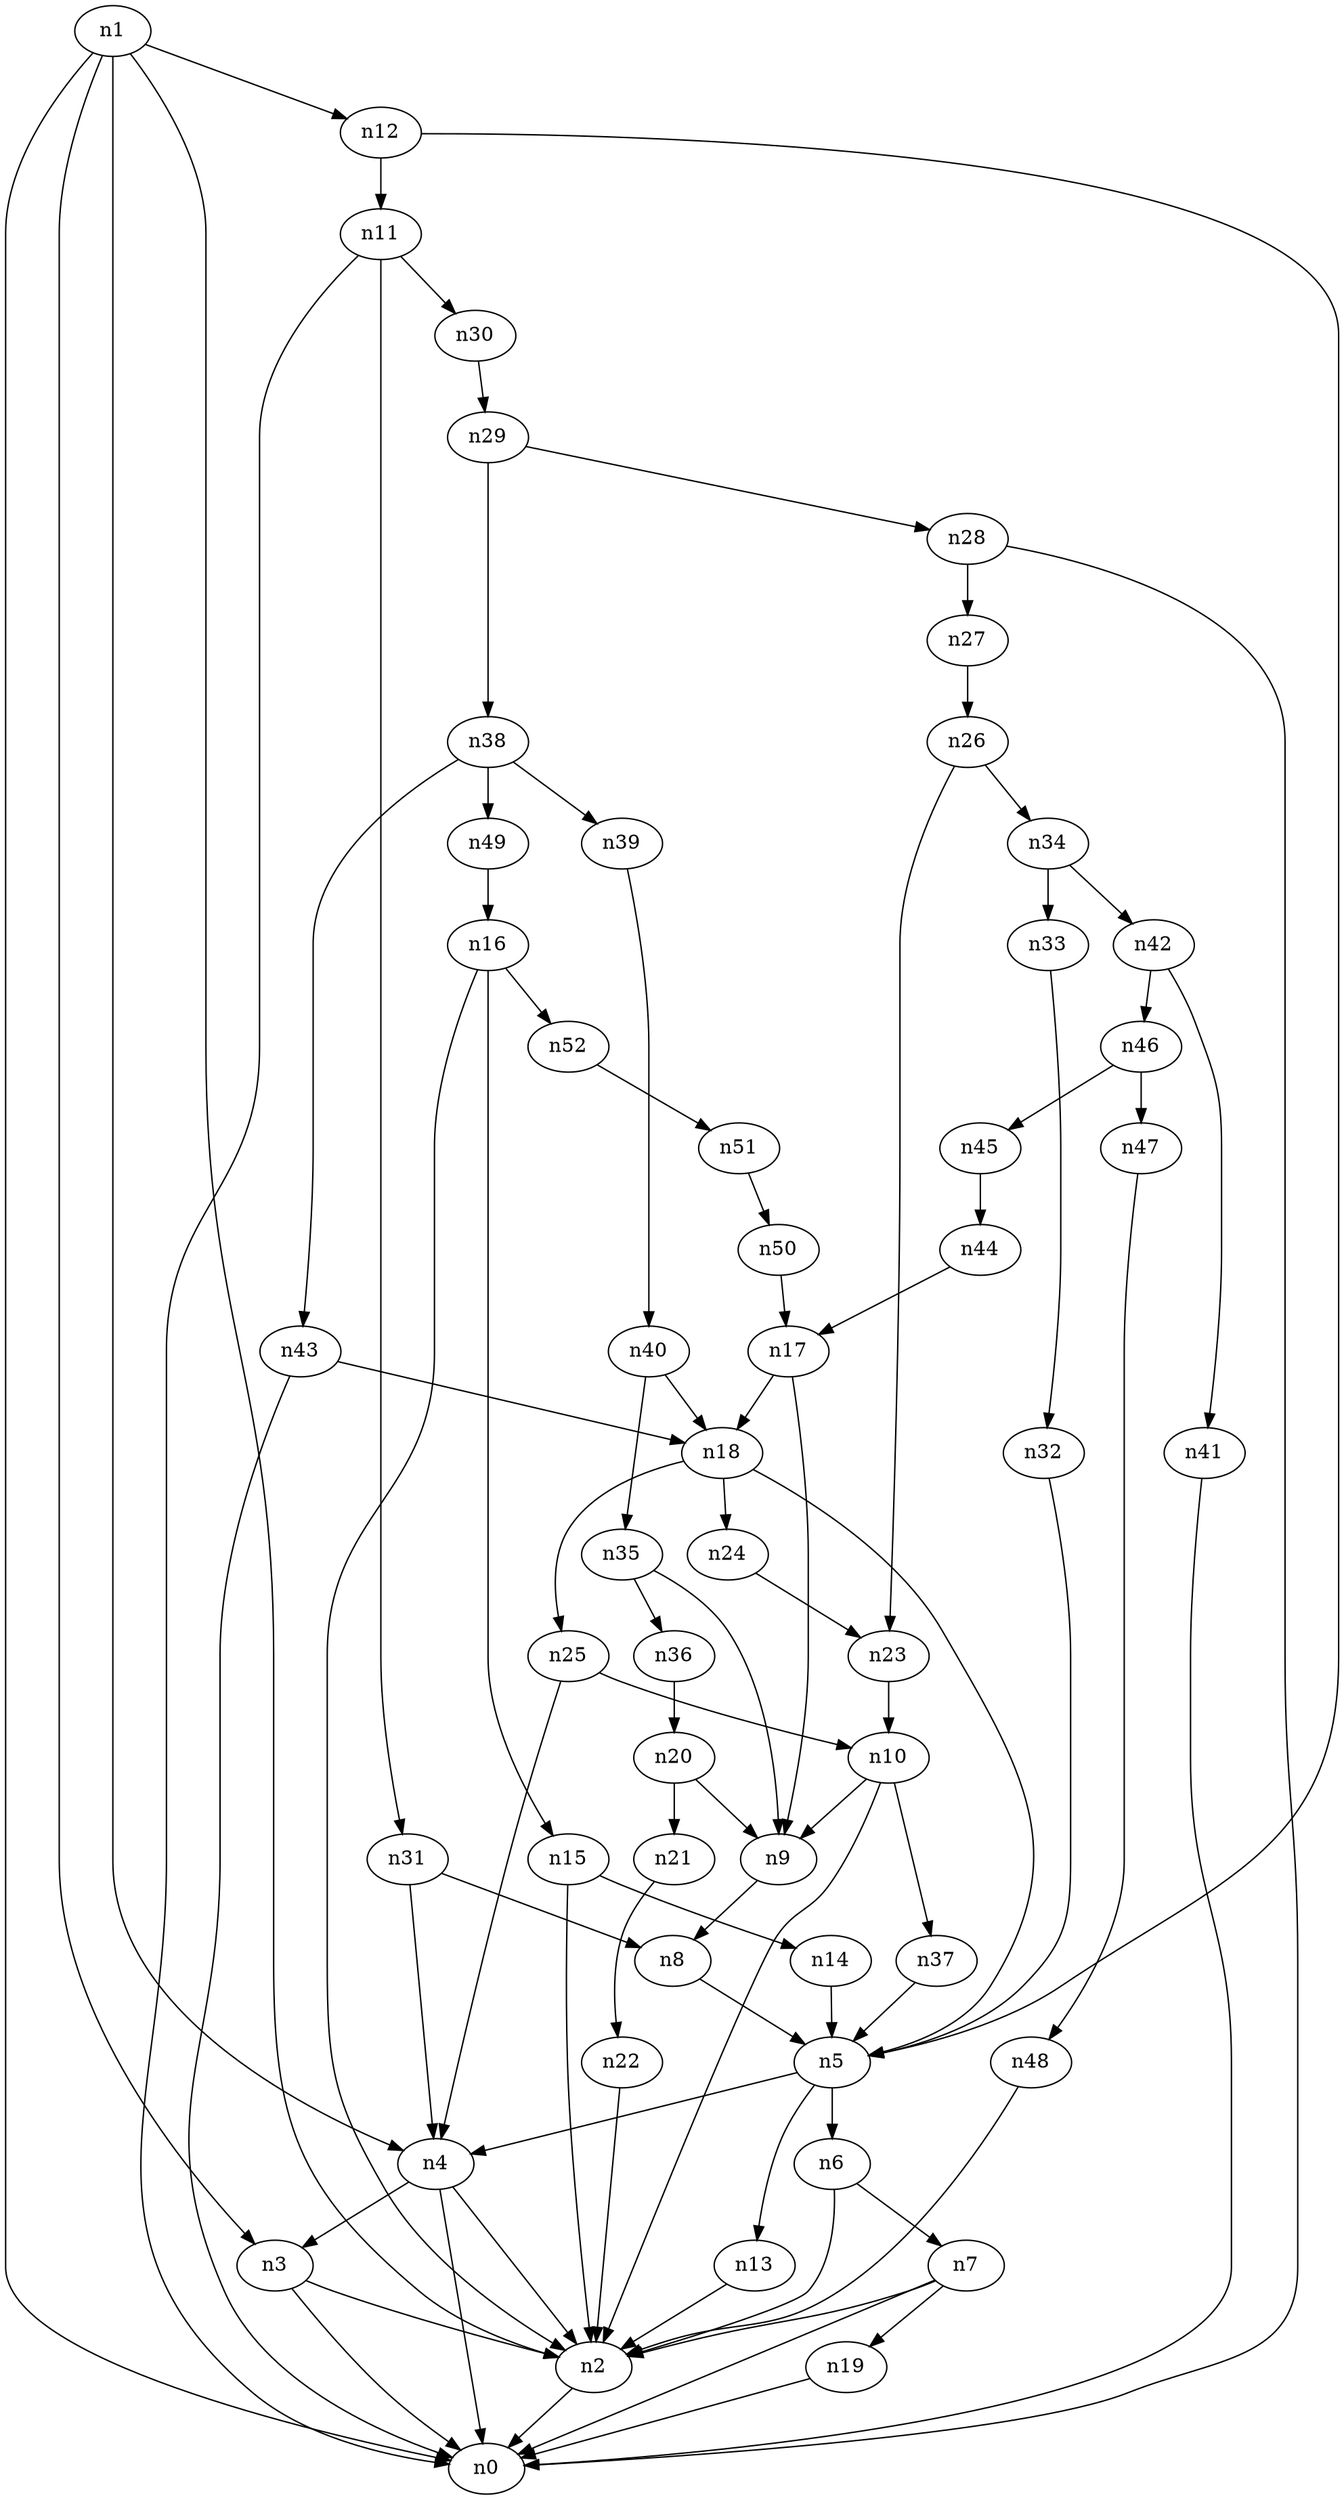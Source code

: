 digraph G {
	n1 -> n0	 [_graphml_id=e0];
	n1 -> n2	 [_graphml_id=e1];
	n1 -> n3	 [_graphml_id=e6];
	n1 -> n4	 [_graphml_id=e9];
	n1 -> n12	 [_graphml_id=e25];
	n2 -> n0	 [_graphml_id=e5];
	n3 -> n0	 [_graphml_id=e8];
	n3 -> n2	 [_graphml_id=e2];
	n4 -> n0	 [_graphml_id=e4];
	n4 -> n2	 [_graphml_id=e7];
	n4 -> n3	 [_graphml_id=e3];
	n5 -> n4	 [_graphml_id=e10];
	n5 -> n6	 [_graphml_id=e11];
	n5 -> n13	 [_graphml_id=e24];
	n6 -> n2	 [_graphml_id=e12];
	n6 -> n7	 [_graphml_id=e15];
	n7 -> n0	 [_graphml_id=e14];
	n7 -> n2	 [_graphml_id=e13];
	n7 -> n19	 [_graphml_id=e34];
	n8 -> n5	 [_graphml_id=e16];
	n9 -> n8	 [_graphml_id=e17];
	n10 -> n2	 [_graphml_id=e19];
	n10 -> n9	 [_graphml_id=e18];
	n10 -> n37	 [_graphml_id=e62];
	n11 -> n0	 [_graphml_id=e20];
	n11 -> n30	 [_graphml_id=e52];
	n11 -> n31	 [_graphml_id=e53];
	n12 -> n5	 [_graphml_id=e22];
	n12 -> n11	 [_graphml_id=e21];
	n13 -> n2	 [_graphml_id=e23];
	n14 -> n5	 [_graphml_id=e26];
	n15 -> n2	 [_graphml_id=e35];
	n15 -> n14	 [_graphml_id=e27];
	n16 -> n2	 [_graphml_id=e29];
	n16 -> n15	 [_graphml_id=e28];
	n16 -> n52	 [_graphml_id=e88];
	n17 -> n9	 [_graphml_id=e30];
	n17 -> n18	 [_graphml_id=e31];
	n18 -> n5	 [_graphml_id=e32];
	n18 -> n24	 [_graphml_id=e42];
	n18 -> n25	 [_graphml_id=e44];
	n19 -> n0	 [_graphml_id=e33];
	n20 -> n9	 [_graphml_id=e36];
	n20 -> n21	 [_graphml_id=e37];
	n21 -> n22	 [_graphml_id=e38];
	n22 -> n2	 [_graphml_id=e39];
	n23 -> n10	 [_graphml_id=e40];
	n24 -> n23	 [_graphml_id=e41];
	n25 -> n4	 [_graphml_id=e45];
	n25 -> n10	 [_graphml_id=e43];
	n26 -> n23	 [_graphml_id=e46];
	n26 -> n34	 [_graphml_id=e58];
	n27 -> n26	 [_graphml_id=e47];
	n28 -> n0	 [_graphml_id=e49];
	n28 -> n27	 [_graphml_id=e48];
	n29 -> n28	 [_graphml_id=e50];
	n29 -> n38	 [_graphml_id=e65];
	n30 -> n29	 [_graphml_id=e51];
	n31 -> n4	 [_graphml_id=e54];
	n31 -> n8	 [_graphml_id=e64];
	n32 -> n5	 [_graphml_id=e55];
	n33 -> n32	 [_graphml_id=e56];
	n34 -> n33	 [_graphml_id=e57];
	n34 -> n42	 [_graphml_id=e71];
	n35 -> n9	 [_graphml_id=e59];
	n35 -> n36	 [_graphml_id=e60];
	n36 -> n20	 [_graphml_id=e61];
	n37 -> n5	 [_graphml_id=e63];
	n38 -> n39	 [_graphml_id=e66];
	n38 -> n43	 [_graphml_id=e74];
	n38 -> n49	 [_graphml_id=e82];
	n39 -> n40	 [_graphml_id=e67];
	n40 -> n18	 [_graphml_id=e68];
	n40 -> n35	 [_graphml_id=e84];
	n41 -> n0	 [_graphml_id=e69];
	n42 -> n41	 [_graphml_id=e70];
	n42 -> n46	 [_graphml_id=e78];
	n43 -> n0	 [_graphml_id=e73];
	n43 -> n18	 [_graphml_id=e72];
	n44 -> n17	 [_graphml_id=e75];
	n45 -> n44	 [_graphml_id=e76];
	n46 -> n45	 [_graphml_id=e77];
	n46 -> n47	 [_graphml_id=e79];
	n47 -> n48	 [_graphml_id=e80];
	n48 -> n2	 [_graphml_id=e81];
	n49 -> n16	 [_graphml_id=e83];
	n50 -> n17	 [_graphml_id=e85];
	n51 -> n50	 [_graphml_id=e86];
	n52 -> n51	 [_graphml_id=e87];
}
